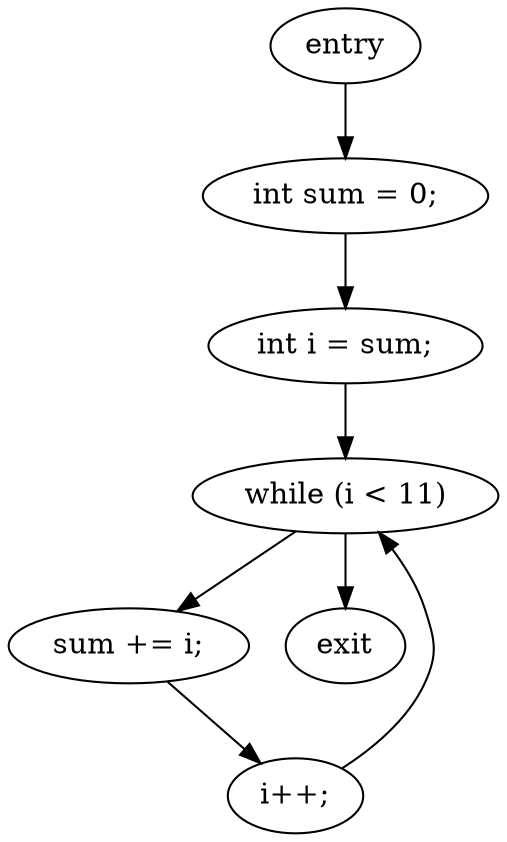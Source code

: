 digraph {
	0[label="entry"];
	1[label="int sum = 0;"];
	2[label="int i = sum;"];
	3[label="while (i < 11)"];
	4[label="sum += i;"];
	5[label="i++;"];
	6[label="exit"];
	0 -> 1;
	1 -> 2;
	2 -> 3;
	3 -> 4;
	4 -> 5;
	5 -> 3;
	3 -> 6;
}